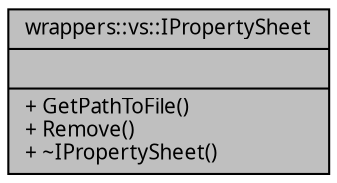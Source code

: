 digraph "wrappers::vs::IPropertySheet"
{
 // INTERACTIVE_SVG=YES
  edge [fontname="Verdana",fontsize="10",labelfontname="Verdana",labelfontsize="10"];
  node [fontname="Verdana",fontsize="10",shape=record];
  Node1 [label="{wrappers::vs::IPropertySheet\n||+ GetPathToFile()\l+ Remove()\l+ ~IPropertySheet()\l}",height=0.2,width=0.4,color="black", fillcolor="grey75", style="filled", fontcolor="black"];
}
